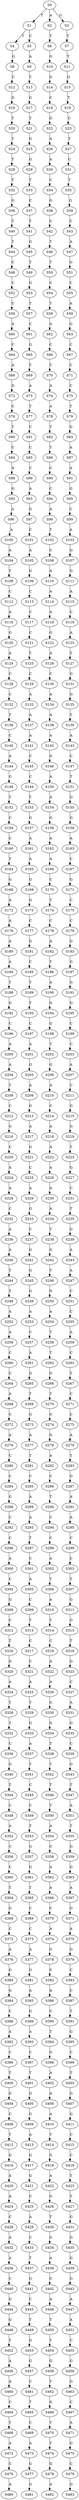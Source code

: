 strict digraph  {
	S0 -> S1 [ label = T ];
	S0 -> S2 [ label = A ];
	S0 -> S3 [ label = G ];
	S1 -> S4 [ label = T ];
	S1 -> S5 [ label = C ];
	S2 -> S6 [ label = T ];
	S3 -> S7 [ label = T ];
	S4 -> S8 [ label = G ];
	S5 -> S9 [ label = A ];
	S6 -> S10 [ label = G ];
	S7 -> S11 [ label = T ];
	S8 -> S12 [ label = C ];
	S9 -> S13 [ label = T ];
	S10 -> S14 [ label = G ];
	S11 -> S15 [ label = G ];
	S12 -> S16 [ label = G ];
	S13 -> S17 [ label = G ];
	S14 -> S18 [ label = C ];
	S15 -> S19 [ label = T ];
	S16 -> S20 [ label = T ];
	S17 -> S21 [ label = T ];
	S18 -> S22 [ label = G ];
	S19 -> S23 [ label = C ];
	S20 -> S24 [ label = T ];
	S21 -> S25 [ label = G ];
	S22 -> S26 [ label = A ];
	S23 -> S27 [ label = T ];
	S24 -> S28 [ label = T ];
	S25 -> S29 [ label = G ];
	S26 -> S30 [ label = A ];
	S27 -> S31 [ label = C ];
	S28 -> S32 [ label = T ];
	S29 -> S33 [ label = T ];
	S30 -> S34 [ label = C ];
	S31 -> S35 [ label = T ];
	S32 -> S36 [ label = G ];
	S33 -> S37 [ label = C ];
	S34 -> S38 [ label = G ];
	S35 -> S39 [ label = G ];
	S36 -> S40 [ label = T ];
	S37 -> S41 [ label = T ];
	S38 -> S42 [ label = C ];
	S39 -> S43 [ label = C ];
	S40 -> S44 [ label = T ];
	S41 -> S45 [ label = G ];
	S42 -> S46 [ label = T ];
	S43 -> S47 [ label = A ];
	S44 -> S48 [ label = C ];
	S45 -> S49 [ label = T ];
	S46 -> S50 [ label = T ];
	S47 -> S51 [ label = G ];
	S48 -> S52 [ label = C ];
	S49 -> S53 [ label = G ];
	S50 -> S54 [ label = C ];
	S51 -> S55 [ label = C ];
	S52 -> S56 [ label = C ];
	S53 -> S57 [ label = T ];
	S54 -> S58 [ label = T ];
	S55 -> S59 [ label = A ];
	S56 -> S60 [ label = A ];
	S57 -> S61 [ label = C ];
	S58 -> S62 [ label = A ];
	S59 -> S63 [ label = G ];
	S60 -> S64 [ label = C ];
	S61 -> S65 [ label = G ];
	S62 -> S66 [ label = C ];
	S63 -> S67 [ label = C ];
	S64 -> S68 [ label = A ];
	S65 -> S69 [ label = T ];
	S66 -> S70 [ label = T ];
	S67 -> S71 [ label = C ];
	S68 -> S72 [ label = G ];
	S69 -> S73 [ label = A ];
	S70 -> S74 [ label = A ];
	S71 -> S75 [ label = C ];
	S72 -> S76 [ label = C ];
	S73 -> S77 [ label = T ];
	S74 -> S78 [ label = A ];
	S75 -> S79 [ label = T ];
	S76 -> S80 [ label = T ];
	S77 -> S81 [ label = C ];
	S78 -> S82 [ label = T ];
	S79 -> S83 [ label = G ];
	S80 -> S84 [ label = C ];
	S81 -> S85 [ label = C ];
	S82 -> S86 [ label = T ];
	S83 -> S87 [ label = A ];
	S84 -> S88 [ label = A ];
	S85 -> S89 [ label = C ];
	S86 -> S90 [ label = C ];
	S87 -> S91 [ label = A ];
	S88 -> S92 [ label = G ];
	S89 -> S93 [ label = A ];
	S90 -> S94 [ label = C ];
	S91 -> S95 [ label = G ];
	S92 -> S96 [ label = A ];
	S93 -> S97 [ label = G ];
	S94 -> S98 [ label = A ];
	S95 -> S99 [ label = C ];
	S96 -> S100 [ label = A ];
	S97 -> S101 [ label = C ];
	S98 -> S102 [ label = T ];
	S99 -> S103 [ label = A ];
	S100 -> S104 [ label = A ];
	S101 -> S105 [ label = A ];
	S102 -> S106 [ label = C ];
	S103 -> S107 [ label = G ];
	S104 -> S108 [ label = T ];
	S105 -> S109 [ label = G ];
	S106 -> S110 [ label = A ];
	S107 -> S111 [ label = G ];
	S108 -> S112 [ label = C ];
	S109 -> S113 [ label = C ];
	S110 -> S114 [ label = A ];
	S111 -> S115 [ label = A ];
	S112 -> S116 [ label = A ];
	S113 -> S117 [ label = C ];
	S114 -> S118 [ label = A ];
	S115 -> S119 [ label = C ];
	S116 -> S120 [ label = G ];
	S117 -> S121 [ label = C ];
	S118 -> S122 [ label = G ];
	S119 -> S123 [ label = A ];
	S120 -> S124 [ label = A ];
	S121 -> S125 [ label = T ];
	S122 -> S126 [ label = A ];
	S123 -> S127 [ label = T ];
	S124 -> S128 [ label = C ];
	S125 -> S129 [ label = C ];
	S126 -> S130 [ label = C ];
	S127 -> S131 [ label = G ];
	S128 -> S132 [ label = C ];
	S129 -> S133 [ label = A ];
	S130 -> S134 [ label = A ];
	S131 -> S135 [ label = G ];
	S132 -> S136 [ label = T ];
	S133 -> S137 [ label = A ];
	S134 -> S138 [ label = A ];
	S135 -> S139 [ label = T ];
	S136 -> S140 [ label = C ];
	S137 -> S141 [ label = A ];
	S138 -> S142 [ label = A ];
	S139 -> S143 [ label = A ];
	S140 -> S144 [ label = A ];
	S141 -> S145 [ label = C ];
	S142 -> S146 [ label = G ];
	S143 -> S147 [ label = C ];
	S144 -> S148 [ label = G ];
	S145 -> S149 [ label = C ];
	S146 -> S150 [ label = A ];
	S147 -> S151 [ label = T ];
	S148 -> S152 [ label = T ];
	S149 -> S153 [ label = T ];
	S150 -> S154 [ label = A ];
	S151 -> S155 [ label = G ];
	S152 -> S156 [ label = C ];
	S153 -> S157 [ label = G ];
	S154 -> S158 [ label = G ];
	S155 -> S159 [ label = G ];
	S156 -> S160 [ label = C ];
	S157 -> S161 [ label = A ];
	S158 -> S162 [ label = A ];
	S159 -> S163 [ label = A ];
	S160 -> S164 [ label = T ];
	S161 -> S165 [ label = A ];
	S162 -> S166 [ label = A ];
	S163 -> S167 [ label = C ];
	S164 -> S168 [ label = G ];
	S165 -> S169 [ label = G ];
	S166 -> S170 [ label = C ];
	S167 -> S171 [ label = G ];
	S168 -> S172 [ label = A ];
	S169 -> S173 [ label = G ];
	S170 -> S174 [ label = T ];
	S171 -> S175 [ label = C ];
	S172 -> S176 [ label = A ];
	S173 -> S177 [ label = C ];
	S174 -> S178 [ label = C ];
	S175 -> S179 [ label = C ];
	S176 -> S180 [ label = A ];
	S177 -> S181 [ label = G ];
	S178 -> S182 [ label = A ];
	S179 -> S183 [ label = G ];
	S180 -> S184 [ label = A ];
	S181 -> S185 [ label = C ];
	S182 -> S186 [ label = T ];
	S183 -> S187 [ label = G ];
	S184 -> S188 [ label = T ];
	S185 -> S189 [ label = T ];
	S186 -> S190 [ label = A ];
	S187 -> S191 [ label = G ];
	S188 -> S192 [ label = G ];
	S189 -> S193 [ label = T ];
	S190 -> S194 [ label = G ];
	S191 -> S195 [ label = G ];
	S192 -> S196 [ label = C ];
	S193 -> S197 [ label = C ];
	S194 -> S198 [ label = G ];
	S195 -> S199 [ label = C ];
	S196 -> S200 [ label = A ];
	S197 -> S201 [ label = A ];
	S198 -> S202 [ label = T ];
	S199 -> S203 [ label = C ];
	S200 -> S204 [ label = A ];
	S201 -> S205 [ label = G ];
	S202 -> S206 [ label = G ];
	S203 -> S207 [ label = A ];
	S204 -> S208 [ label = T ];
	S205 -> S209 [ label = A ];
	S206 -> S210 [ label = A ];
	S207 -> S211 [ label = C ];
	S208 -> S212 [ label = C ];
	S209 -> S213 [ label = G ];
	S210 -> S214 [ label = C ];
	S211 -> S215 [ label = G ];
	S212 -> S216 [ label = G ];
	S213 -> S217 [ label = A ];
	S214 -> S218 [ label = A ];
	S215 -> S219 [ label = G ];
	S216 -> S220 [ label = C ];
	S217 -> S221 [ label = G ];
	S218 -> S222 [ label = A ];
	S219 -> S223 [ label = T ];
	S220 -> S224 [ label = A ];
	S221 -> S225 [ label = C ];
	S222 -> S226 [ label = A ];
	S223 -> S227 [ label = G ];
	S224 -> S228 [ label = A ];
	S225 -> S229 [ label = A ];
	S226 -> S230 [ label = A ];
	S227 -> S231 [ label = C ];
	S228 -> S232 [ label = C ];
	S229 -> S233 [ label = G ];
	S230 -> S234 [ label = A ];
	S231 -> S235 [ label = T ];
	S232 -> S236 [ label = A ];
	S233 -> S237 [ label = C ];
	S234 -> S238 [ label = T ];
	S235 -> S239 [ label = G ];
	S236 -> S240 [ label = A ];
	S237 -> S241 [ label = G ];
	S238 -> S242 [ label = G ];
	S239 -> S243 [ label = A ];
	S240 -> S244 [ label = T ];
	S241 -> S245 [ label = G ];
	S242 -> S246 [ label = T ];
	S243 -> S247 [ label = A ];
	S244 -> S248 [ label = T ];
	S245 -> S249 [ label = G ];
	S246 -> S250 [ label = G ];
	S247 -> S251 [ label = C ];
	S248 -> S252 [ label = A ];
	S249 -> S253 [ label = A ];
	S250 -> S254 [ label = A ];
	S251 -> S255 [ label = C ];
	S252 -> S256 [ label = A ];
	S253 -> S257 [ label = C ];
	S254 -> S258 [ label = T ];
	S255 -> S259 [ label = A ];
	S256 -> S260 [ label = C ];
	S257 -> S261 [ label = A ];
	S258 -> S262 [ label = T ];
	S259 -> S263 [ label = C ];
	S260 -> S264 [ label = C ];
	S261 -> S265 [ label = G ];
	S262 -> S266 [ label = G ];
	S263 -> S267 [ label = T ];
	S264 -> S268 [ label = A ];
	S265 -> S269 [ label = T ];
	S266 -> S270 [ label = T ];
	S267 -> S271 [ label = C ];
	S268 -> S272 [ label = C ];
	S269 -> S273 [ label = G ];
	S270 -> S274 [ label = G ];
	S271 -> S275 [ label = C ];
	S272 -> S276 [ label = A ];
	S273 -> S277 [ label = A ];
	S274 -> S278 [ label = G ];
	S275 -> S279 [ label = A ];
	S276 -> S280 [ label = C ];
	S277 -> S281 [ label = T ];
	S278 -> S282 [ label = A ];
	S279 -> S283 [ label = T ];
	S280 -> S284 [ label = C ];
	S281 -> S285 [ label = C ];
	S282 -> S286 [ label = C ];
	S283 -> S287 [ label = G ];
	S284 -> S288 [ label = G ];
	S285 -> S289 [ label = A ];
	S286 -> S290 [ label = T ];
	S287 -> S291 [ label = A ];
	S288 -> S292 [ label = C ];
	S289 -> S293 [ label = A ];
	S290 -> S294 [ label = C ];
	S291 -> S295 [ label = A ];
	S292 -> S296 [ label = C ];
	S293 -> S297 [ label = T ];
	S294 -> S298 [ label = C ];
	S295 -> S299 [ label = C ];
	S296 -> S300 [ label = A ];
	S297 -> S301 [ label = C ];
	S298 -> S302 [ label = A ];
	S299 -> S303 [ label = C ];
	S300 -> S304 [ label = C ];
	S301 -> S305 [ label = A ];
	S302 -> S306 [ label = T ];
	S303 -> S307 [ label = T ];
	S304 -> S308 [ label = G ];
	S305 -> S309 [ label = C ];
	S306 -> S310 [ label = A ];
	S307 -> S311 [ label = G ];
	S308 -> S312 [ label = C ];
	S309 -> S313 [ label = T ];
	S310 -> S314 [ label = T ];
	S311 -> S315 [ label = G ];
	S312 -> S316 [ label = T ];
	S313 -> S317 [ label = C ];
	S314 -> S318 [ label = C ];
	S315 -> S319 [ label = T ];
	S316 -> S320 [ label = G ];
	S317 -> S321 [ label = C ];
	S318 -> S322 [ label = A ];
	S319 -> S323 [ label = G ];
	S320 -> S324 [ label = A ];
	S321 -> S325 [ label = A ];
	S322 -> S326 [ label = A ];
	S323 -> S327 [ label = C ];
	S324 -> S328 [ label = T ];
	S325 -> S329 [ label = T ];
	S326 -> S330 [ label = G ];
	S327 -> S331 [ label = A ];
	S328 -> S332 [ label = T ];
	S329 -> S333 [ label = G ];
	S330 -> S334 [ label = G ];
	S331 -> S335 [ label = G ];
	S332 -> S336 [ label = C ];
	S333 -> S337 [ label = A ];
	S334 -> S338 [ label = T ];
	S335 -> S339 [ label = C ];
	S336 -> S340 [ label = G ];
	S337 -> S341 [ label = T ];
	S338 -> S342 [ label = T ];
	S339 -> S343 [ label = G ];
	S340 -> S344 [ label = T ];
	S341 -> S345 [ label = C ];
	S342 -> S346 [ label = T ];
	S343 -> S347 [ label = T ];
	S344 -> S348 [ label = C ];
	S345 -> S349 [ label = C ];
	S346 -> S350 [ label = T ];
	S347 -> S351 [ label = A ];
	S348 -> S352 [ label = A ];
	S349 -> S353 [ label = T ];
	S350 -> S354 [ label = A ];
	S351 -> S355 [ label = T ];
	S352 -> S356 [ label = C ];
	S353 -> S357 [ label = G ];
	S354 -> S358 [ label = C ];
	S355 -> S359 [ label = G ];
	S356 -> S360 [ label = C ];
	S357 -> S361 [ label = G ];
	S358 -> S362 [ label = A ];
	S359 -> S363 [ label = G ];
	S360 -> S364 [ label = T ];
	S361 -> S365 [ label = T ];
	S362 -> S366 [ label = A ];
	S363 -> S367 [ label = A ];
	S364 -> S368 [ label = G ];
	S365 -> S369 [ label = C ];
	S366 -> S370 [ label = C ];
	S367 -> S371 [ label = G ];
	S368 -> S372 [ label = C ];
	S369 -> S373 [ label = C ];
	S370 -> S374 [ label = A ];
	S371 -> S375 [ label = A ];
	S372 -> S376 [ label = A ];
	S373 -> S377 [ label = A ];
	S374 -> S378 [ label = G ];
	S375 -> S379 [ label = G ];
	S376 -> S380 [ label = G ];
	S377 -> S381 [ label = G ];
	S378 -> S382 [ label = C ];
	S379 -> S383 [ label = C ];
	S380 -> S384 [ label = G ];
	S381 -> S385 [ label = A ];
	S382 -> S386 [ label = A ];
	S383 -> S387 [ label = C ];
	S384 -> S388 [ label = C ];
	S385 -> S389 [ label = G ];
	S386 -> S390 [ label = C ];
	S387 -> S391 [ label = T ];
	S388 -> S392 [ label = A ];
	S389 -> S393 [ label = A ];
	S390 -> S394 [ label = T ];
	S391 -> S395 [ label = G ];
	S392 -> S396 [ label = C ];
	S393 -> S397 [ label = C ];
	S394 -> S398 [ label = G ];
	S395 -> S399 [ label = C ];
	S396 -> S400 [ label = T ];
	S397 -> S401 [ label = T ];
	S398 -> S402 [ label = A ];
	S399 -> S403 [ label = T ];
	S400 -> S404 [ label = G ];
	S401 -> S405 [ label = G ];
	S402 -> S406 [ label = A ];
	S403 -> S407 [ label = G ];
	S404 -> S408 [ label = C ];
	S405 -> S409 [ label = G ];
	S406 -> S410 [ label = A ];
	S407 -> S411 [ label = G ];
	S408 -> S412 [ label = T ];
	S409 -> S413 [ label = A ];
	S410 -> S414 [ label = T ];
	S411 -> S415 [ label = C ];
	S412 -> S416 [ label = G ];
	S413 -> S417 [ label = G ];
	S414 -> S418 [ label = G ];
	S415 -> S419 [ label = C ];
	S416 -> S420 [ label = A ];
	S417 -> S421 [ label = G ];
	S418 -> S422 [ label = A ];
	S419 -> S423 [ label = T ];
	S420 -> S424 [ label = A ];
	S421 -> S425 [ label = C ];
	S422 -> S426 [ label = G ];
	S423 -> S427 [ label = T ];
	S424 -> S428 [ label = C ];
	S425 -> S429 [ label = A ];
	S426 -> S430 [ label = T ];
	S427 -> S431 [ label = G ];
	S428 -> S432 [ label = A ];
	S429 -> S433 [ label = C ];
	S430 -> S434 [ label = G ];
	S431 -> S435 [ label = G ];
	S432 -> S436 [ label = A ];
	S433 -> S437 [ label = T ];
	S434 -> S438 [ label = A ];
	S435 -> S439 [ label = G ];
	S436 -> S440 [ label = C ];
	S437 -> S441 [ label = G ];
	S438 -> S442 [ label = C ];
	S439 -> S443 [ label = G ];
	S440 -> S444 [ label = G ];
	S441 -> S445 [ label = C ];
	S442 -> S446 [ label = A ];
	S443 -> S447 [ label = A ];
	S444 -> S448 [ label = G ];
	S445 -> S449 [ label = T ];
	S446 -> S450 [ label = T ];
	S447 -> S451 [ label = A ];
	S448 -> S452 [ label = T ];
	S449 -> S453 [ label = G ];
	S450 -> S454 [ label = T ];
	S451 -> S455 [ label = C ];
	S452 -> S456 [ label = A ];
	S453 -> S457 [ label = G ];
	S454 -> S458 [ label = G ];
	S455 -> S459 [ label = G ];
	S456 -> S460 [ label = A ];
	S457 -> S461 [ label = C ];
	S458 -> S462 [ label = T ];
	S459 -> S463 [ label = G ];
	S460 -> S464 [ label = C ];
	S461 -> S465 [ label = T ];
	S462 -> S466 [ label = G ];
	S463 -> S467 [ label = C ];
	S464 -> S468 [ label = T ];
	S465 -> S469 [ label = C ];
	S466 -> S470 [ label = T ];
	S467 -> S471 [ label = A ];
	S468 -> S472 [ label = A ];
	S469 -> S473 [ label = A ];
	S470 -> S474 [ label = T ];
	S471 -> S475 [ label = G ];
	S472 -> S476 [ label = C ];
	S473 -> S477 [ label = G ];
	S474 -> S478 [ label = G ];
	S475 -> S479 [ label = C ];
	S476 -> S480 [ label = A ];
	S477 -> S481 [ label = G ];
	S478 -> S482 [ label = A ];
	S479 -> S483 [ label = G ];
}
